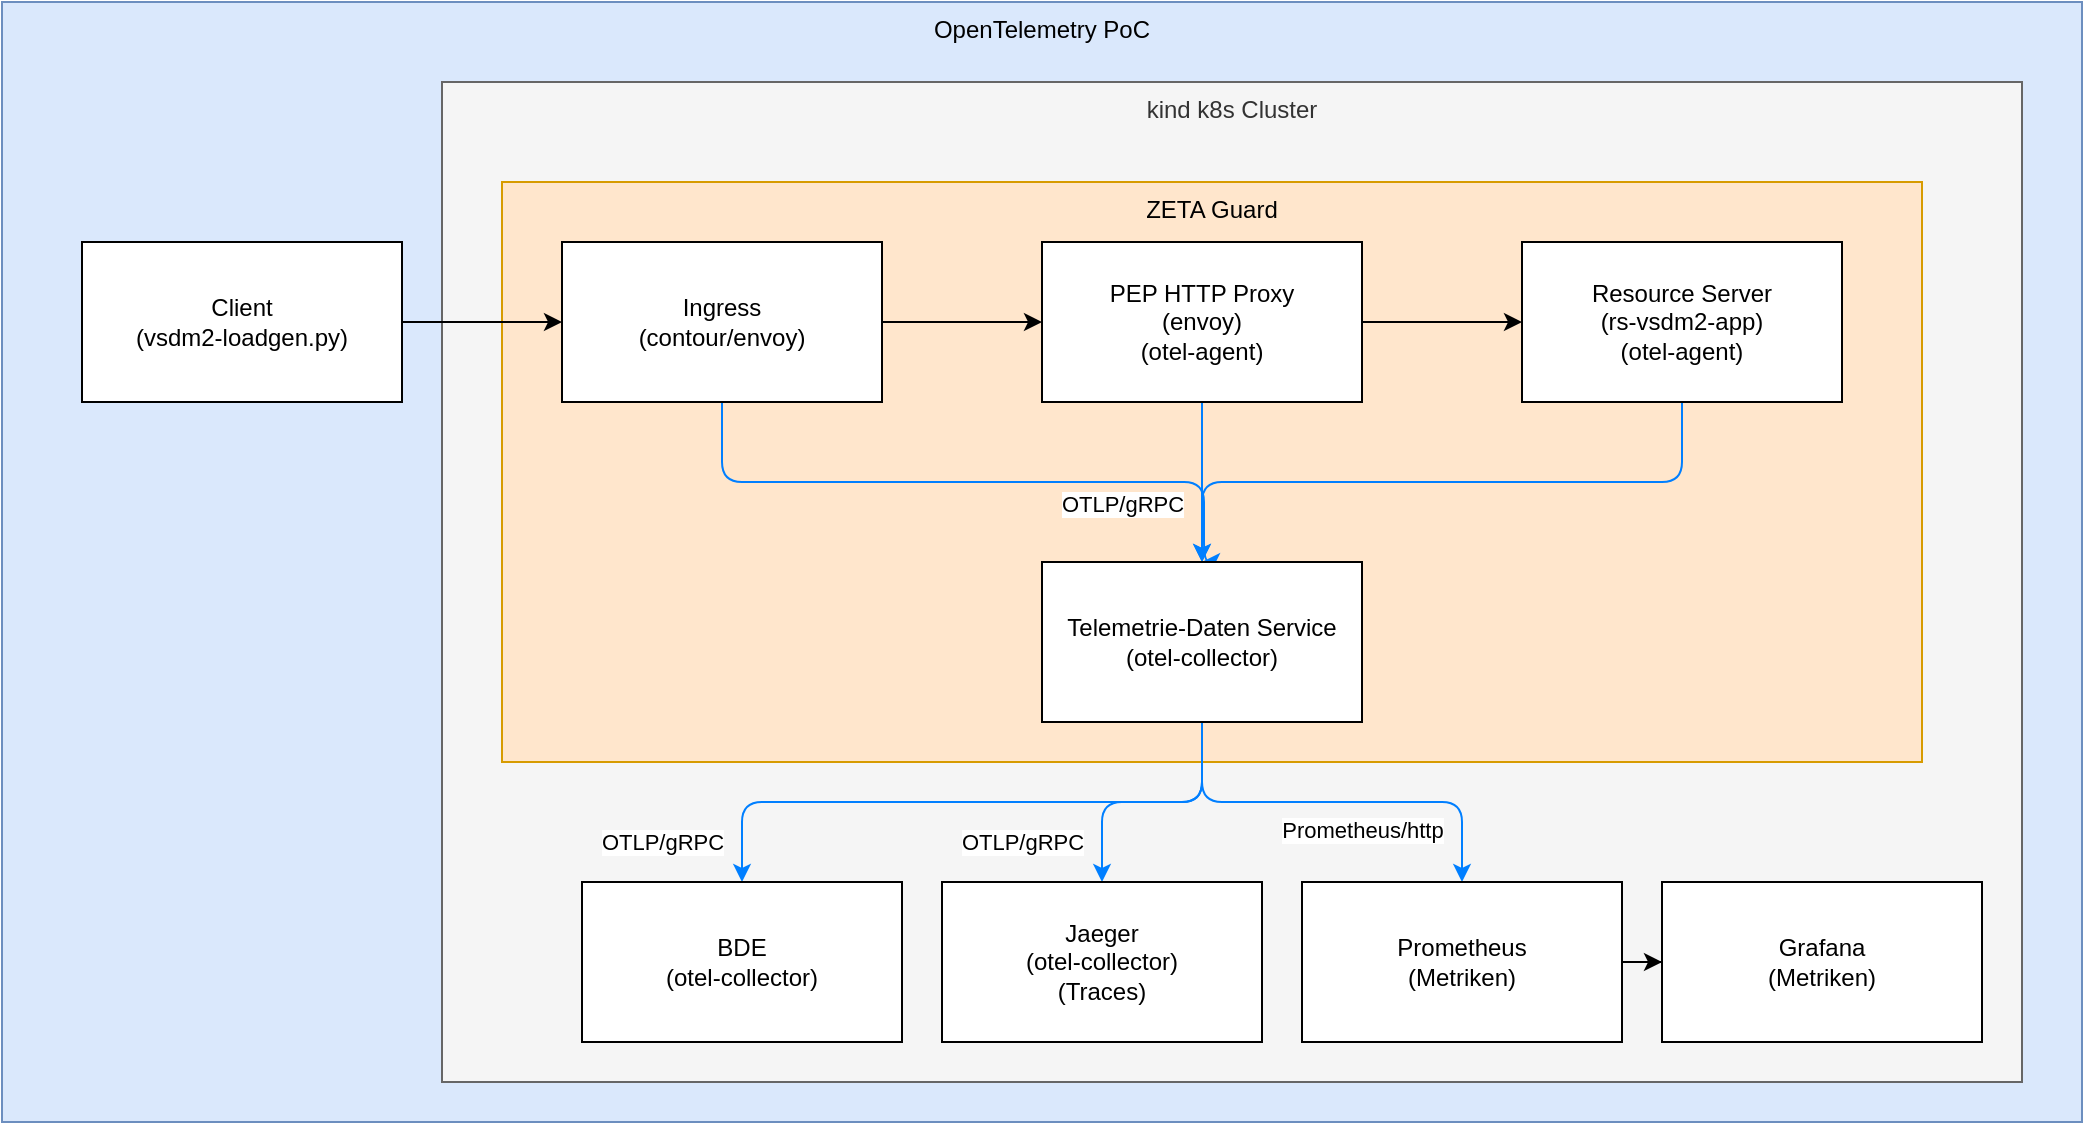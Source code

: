 <mxfile version="24.7.8">
  <diagram name="Seite-1" id="Rwp6GrR3pmGvGA9qttNi">
    <mxGraphModel dx="1434" dy="836" grid="1" gridSize="10" guides="1" tooltips="1" connect="1" arrows="1" fold="1" page="1" pageScale="1" pageWidth="1169" pageHeight="827" math="0" shadow="0">
      <root>
        <mxCell id="0" />
        <mxCell id="1" parent="0" />
        <mxCell id="dDhvKiYekT_qBYU0k_E2-12" value="OpenTelemetry PoC" style="rounded=0;whiteSpace=wrap;html=1;verticalAlign=top;fillColor=#dae8fc;strokeColor=#6c8ebf;" parent="1" vertex="1">
          <mxGeometry x="40" y="120" width="1040" height="560" as="geometry" />
        </mxCell>
        <mxCell id="HuSrYHAnJSGcVzTl_QpM-1" value="kind k8s Cluster" style="rounded=0;whiteSpace=wrap;html=1;verticalAlign=top;fillColor=#f5f5f5;strokeColor=#666666;fontColor=#333333;" parent="1" vertex="1">
          <mxGeometry x="260" y="160" width="790" height="500" as="geometry" />
        </mxCell>
        <mxCell id="dDhvKiYekT_qBYU0k_E2-21" value="ZETA Guard" style="rounded=0;whiteSpace=wrap;html=1;verticalAlign=top;fillColor=#ffe6cc;strokeColor=#d79b00;" parent="1" vertex="1">
          <mxGeometry x="290" y="210" width="710" height="290" as="geometry" />
        </mxCell>
        <mxCell id="dDhvKiYekT_qBYU0k_E2-5" style="edgeStyle=orthogonalEdgeStyle;rounded=0;orthogonalLoop=1;jettySize=auto;html=1;entryX=0;entryY=0.5;entryDx=0;entryDy=0;" parent="1" source="dDhvKiYekT_qBYU0k_E2-1" target="dDhvKiYekT_qBYU0k_E2-2" edge="1">
          <mxGeometry relative="1" as="geometry" />
        </mxCell>
        <mxCell id="dDhvKiYekT_qBYU0k_E2-1" value="Client&lt;div&gt;(vsdm2-loadgen.py)&lt;/div&gt;" style="rounded=0;whiteSpace=wrap;html=1;" parent="1" vertex="1">
          <mxGeometry x="80" y="240" width="160" height="80" as="geometry" />
        </mxCell>
        <mxCell id="dDhvKiYekT_qBYU0k_E2-6" style="edgeStyle=orthogonalEdgeStyle;rounded=0;orthogonalLoop=1;jettySize=auto;html=1;" parent="1" source="dDhvKiYekT_qBYU0k_E2-2" target="dDhvKiYekT_qBYU0k_E2-3" edge="1">
          <mxGeometry relative="1" as="geometry" />
        </mxCell>
        <mxCell id="tGu2wULIojAmUmggZEPR-1" style="edgeStyle=orthogonalEdgeStyle;rounded=1;orthogonalLoop=1;jettySize=auto;html=1;curved=0;strokeColor=#007FFF;" edge="1" parent="1" source="dDhvKiYekT_qBYU0k_E2-2">
          <mxGeometry relative="1" as="geometry">
            <mxPoint x="640" y="400" as="targetPoint" />
            <Array as="points">
              <mxPoint x="400" y="360" />
              <mxPoint x="641" y="360" />
            </Array>
          </mxGeometry>
        </mxCell>
        <mxCell id="dDhvKiYekT_qBYU0k_E2-2" value="Ingress&lt;div&gt;(contour/envoy)&lt;/div&gt;" style="rounded=0;whiteSpace=wrap;html=1;" parent="1" vertex="1">
          <mxGeometry x="320" y="240" width="160" height="80" as="geometry" />
        </mxCell>
        <mxCell id="dDhvKiYekT_qBYU0k_E2-7" style="edgeStyle=orthogonalEdgeStyle;rounded=0;orthogonalLoop=1;jettySize=auto;html=1;entryX=0;entryY=0.5;entryDx=0;entryDy=0;" parent="1" source="dDhvKiYekT_qBYU0k_E2-3" target="dDhvKiYekT_qBYU0k_E2-4" edge="1">
          <mxGeometry relative="1" as="geometry" />
        </mxCell>
        <mxCell id="dDhvKiYekT_qBYU0k_E2-9" style="edgeStyle=orthogonalEdgeStyle;rounded=0;orthogonalLoop=1;jettySize=auto;html=1;entryX=0.5;entryY=0;entryDx=0;entryDy=0;strokeColor=#007FFF;" parent="1" source="dDhvKiYekT_qBYU0k_E2-3" target="dDhvKiYekT_qBYU0k_E2-8" edge="1">
          <mxGeometry relative="1" as="geometry" />
        </mxCell>
        <mxCell id="HuSrYHAnJSGcVzTl_QpM-2" value="OTLP/gRPC" style="edgeLabel;html=1;align=center;verticalAlign=middle;resizable=0;points=[];" parent="dDhvKiYekT_qBYU0k_E2-9" vertex="1" connectable="0">
          <mxGeometry x="-0.438" relative="1" as="geometry">
            <mxPoint x="-40" y="28" as="offset" />
          </mxGeometry>
        </mxCell>
        <mxCell id="dDhvKiYekT_qBYU0k_E2-3" value="PEP HTTP Proxy&lt;div&gt;(envoy)&lt;/div&gt;&lt;div&gt;(otel-agent&lt;span style=&quot;background-color: transparent; color: light-dark(rgb(0, 0, 0), rgb(255, 255, 255));&quot;&gt;)&lt;/span&gt;&lt;/div&gt;" style="rounded=0;whiteSpace=wrap;html=1;" parent="1" vertex="1">
          <mxGeometry x="560" y="240" width="160" height="80" as="geometry" />
        </mxCell>
        <mxCell id="dDhvKiYekT_qBYU0k_E2-11" style="edgeStyle=orthogonalEdgeStyle;rounded=1;orthogonalLoop=1;jettySize=auto;html=1;entryX=0.5;entryY=0;entryDx=0;entryDy=0;curved=0;strokeColor=#007FFF;" parent="1" source="dDhvKiYekT_qBYU0k_E2-4" target="dDhvKiYekT_qBYU0k_E2-8" edge="1">
          <mxGeometry relative="1" as="geometry">
            <Array as="points">
              <mxPoint x="880" y="360" />
              <mxPoint x="640" y="360" />
            </Array>
          </mxGeometry>
        </mxCell>
        <mxCell id="dDhvKiYekT_qBYU0k_E2-4" value="Resource Server&lt;div&gt;(rs-vsdm2-app)&lt;/div&gt;&lt;div&gt;(otel-agent)&lt;/div&gt;" style="rounded=0;whiteSpace=wrap;html=1;" parent="1" vertex="1">
          <mxGeometry x="800" y="240" width="160" height="80" as="geometry" />
        </mxCell>
        <mxCell id="dDhvKiYekT_qBYU0k_E2-14" style="edgeStyle=orthogonalEdgeStyle;rounded=1;orthogonalLoop=1;jettySize=auto;html=1;entryX=0.5;entryY=0;entryDx=0;entryDy=0;curved=0;strokeColor=#007FFF;" parent="1" source="dDhvKiYekT_qBYU0k_E2-8" target="dDhvKiYekT_qBYU0k_E2-13" edge="1">
          <mxGeometry relative="1" as="geometry">
            <Array as="points">
              <mxPoint x="640" y="520" />
              <mxPoint x="410" y="520" />
            </Array>
          </mxGeometry>
        </mxCell>
        <mxCell id="HuSrYHAnJSGcVzTl_QpM-3" value="OTLP/gRPC" style="edgeLabel;html=1;align=center;verticalAlign=middle;resizable=0;points=[];" parent="dDhvKiYekT_qBYU0k_E2-14" vertex="1" connectable="0">
          <mxGeometry x="0.263" y="2" relative="1" as="geometry">
            <mxPoint x="-114" y="18" as="offset" />
          </mxGeometry>
        </mxCell>
        <mxCell id="dDhvKiYekT_qBYU0k_E2-19" style="edgeStyle=orthogonalEdgeStyle;rounded=1;orthogonalLoop=1;jettySize=auto;html=1;curved=0;strokeColor=#007FFF;" parent="1" source="dDhvKiYekT_qBYU0k_E2-8" target="dDhvKiYekT_qBYU0k_E2-16" edge="1">
          <mxGeometry relative="1" as="geometry" />
        </mxCell>
        <mxCell id="HuSrYHAnJSGcVzTl_QpM-6" value="Prometheus/http" style="edgeLabel;html=1;align=center;verticalAlign=middle;resizable=0;points=[];" parent="dDhvKiYekT_qBYU0k_E2-19" vertex="1" connectable="0">
          <mxGeometry x="0.754" y="2" relative="1" as="geometry">
            <mxPoint x="-52" as="offset" />
          </mxGeometry>
        </mxCell>
        <mxCell id="HuSrYHAnJSGcVzTl_QpM-7" style="edgeStyle=orthogonalEdgeStyle;rounded=1;orthogonalLoop=1;jettySize=auto;html=1;entryX=0.5;entryY=0;entryDx=0;entryDy=0;strokeColor=#007FFF;curved=0;" parent="1" source="dDhvKiYekT_qBYU0k_E2-8" target="dDhvKiYekT_qBYU0k_E2-15" edge="1">
          <mxGeometry relative="1" as="geometry" />
        </mxCell>
        <mxCell id="HuSrYHAnJSGcVzTl_QpM-8" value="OTLP/gRPC" style="edgeLabel;html=1;align=center;verticalAlign=middle;resizable=0;points=[];" parent="HuSrYHAnJSGcVzTl_QpM-7" vertex="1" connectable="0">
          <mxGeometry x="0.692" y="-2" relative="1" as="geometry">
            <mxPoint x="-38" as="offset" />
          </mxGeometry>
        </mxCell>
        <mxCell id="dDhvKiYekT_qBYU0k_E2-8" value="Telemetrie-Daten Service&lt;div&gt;(otel-collector)&lt;/div&gt;" style="rounded=0;whiteSpace=wrap;html=1;" parent="1" vertex="1">
          <mxGeometry x="560" y="400" width="160" height="80" as="geometry" />
        </mxCell>
        <mxCell id="dDhvKiYekT_qBYU0k_E2-13" value="BDE&lt;div&gt;(otel-collector)&lt;/div&gt;" style="rounded=0;whiteSpace=wrap;html=1;" parent="1" vertex="1">
          <mxGeometry x="330" y="560" width="160" height="80" as="geometry" />
        </mxCell>
        <mxCell id="dDhvKiYekT_qBYU0k_E2-15" value="Jaeger&lt;div&gt;(otel-collector)&lt;/div&gt;&lt;div&gt;(Traces)&lt;/div&gt;" style="rounded=0;whiteSpace=wrap;html=1;" parent="1" vertex="1">
          <mxGeometry x="510" y="560" width="160" height="80" as="geometry" />
        </mxCell>
        <mxCell id="dDhvKiYekT_qBYU0k_E2-20" style="edgeStyle=orthogonalEdgeStyle;rounded=0;orthogonalLoop=1;jettySize=auto;html=1;entryX=0;entryY=0.5;entryDx=0;entryDy=0;" parent="1" source="dDhvKiYekT_qBYU0k_E2-16" target="dDhvKiYekT_qBYU0k_E2-17" edge="1">
          <mxGeometry relative="1" as="geometry" />
        </mxCell>
        <mxCell id="dDhvKiYekT_qBYU0k_E2-16" value="Prometheus&lt;div&gt;(Metriken)&lt;/div&gt;" style="rounded=0;whiteSpace=wrap;html=1;" parent="1" vertex="1">
          <mxGeometry x="690" y="560" width="160" height="80" as="geometry" />
        </mxCell>
        <mxCell id="dDhvKiYekT_qBYU0k_E2-17" value="Grafana&lt;div&gt;(Metriken)&lt;/div&gt;" style="rounded=0;whiteSpace=wrap;html=1;" parent="1" vertex="1">
          <mxGeometry x="870" y="560" width="160" height="80" as="geometry" />
        </mxCell>
      </root>
    </mxGraphModel>
  </diagram>
</mxfile>
